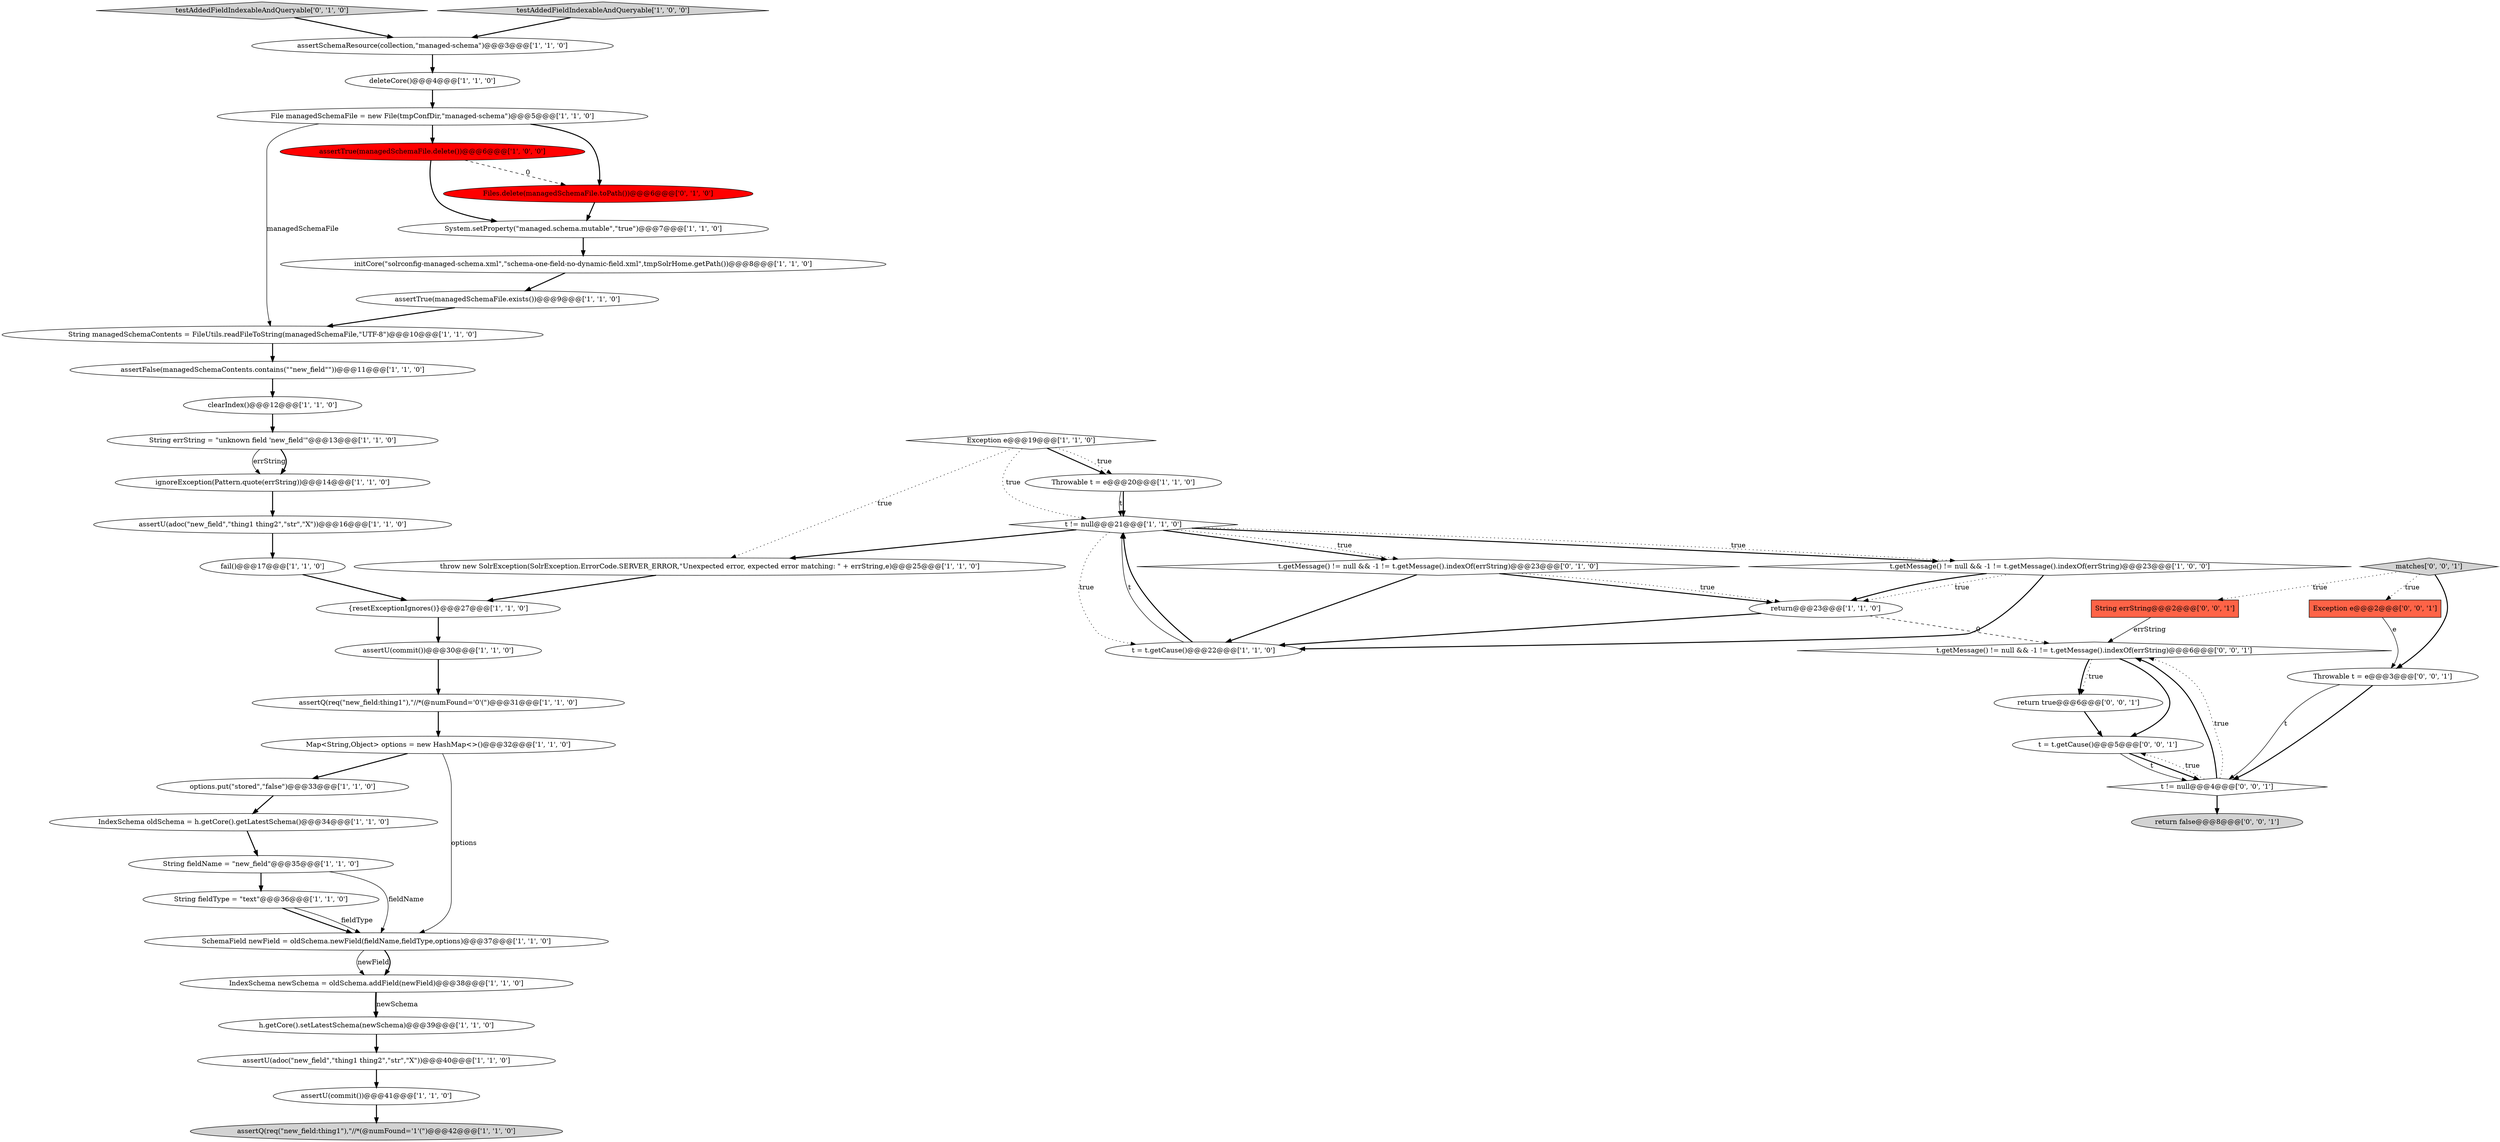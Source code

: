digraph {
33 [style = filled, label = "IndexSchema newSchema = oldSchema.addField(newField)@@@38@@@['1', '1', '0']", fillcolor = white, shape = ellipse image = "AAA0AAABBB1BBB"];
8 [style = filled, label = "String errString = \"unknown field 'new_field'\"@@@13@@@['1', '1', '0']", fillcolor = white, shape = ellipse image = "AAA0AAABBB1BBB"];
5 [style = filled, label = "initCore(\"solrconfig-managed-schema.xml\",\"schema-one-field-no-dynamic-field.xml\",tmpSolrHome.getPath())@@@8@@@['1', '1', '0']", fillcolor = white, shape = ellipse image = "AAA0AAABBB1BBB"];
25 [style = filled, label = "ignoreException(Pattern.quote(errString))@@@14@@@['1', '1', '0']", fillcolor = white, shape = ellipse image = "AAA0AAABBB1BBB"];
32 [style = filled, label = "{resetExceptionIgnores()}@@@27@@@['1', '1', '0']", fillcolor = white, shape = ellipse image = "AAA0AAABBB1BBB"];
36 [style = filled, label = "t.getMessage() != null && -1 != t.getMessage().indexOf(errString)@@@23@@@['0', '1', '0']", fillcolor = white, shape = diamond image = "AAA0AAABBB2BBB"];
40 [style = filled, label = "t != null@@@4@@@['0', '0', '1']", fillcolor = white, shape = diamond image = "AAA0AAABBB3BBB"];
10 [style = filled, label = "assertQ(req(\"new_field:thing1\"),\"//*(@numFound='1'(\")@@@42@@@['1', '1', '0']", fillcolor = lightgray, shape = ellipse image = "AAA0AAABBB1BBB"];
11 [style = filled, label = "fail()@@@17@@@['1', '1', '0']", fillcolor = white, shape = ellipse image = "AAA0AAABBB1BBB"];
23 [style = filled, label = "assertU(adoc(\"new_field\",\"thing1 thing2\",\"str\",\"X\"))@@@40@@@['1', '1', '0']", fillcolor = white, shape = ellipse image = "AAA0AAABBB1BBB"];
20 [style = filled, label = "h.getCore().setLatestSchema(newSchema)@@@39@@@['1', '1', '0']", fillcolor = white, shape = ellipse image = "AAA0AAABBB1BBB"];
2 [style = filled, label = "String managedSchemaContents = FileUtils.readFileToString(managedSchemaFile,\"UTF-8\")@@@10@@@['1', '1', '0']", fillcolor = white, shape = ellipse image = "AAA0AAABBB1BBB"];
24 [style = filled, label = "System.setProperty(\"managed.schema.mutable\",\"true\")@@@7@@@['1', '1', '0']", fillcolor = white, shape = ellipse image = "AAA0AAABBB1BBB"];
29 [style = filled, label = "return@@@23@@@['1', '1', '0']", fillcolor = white, shape = ellipse image = "AAA0AAABBB1BBB"];
41 [style = filled, label = "Exception e@@@2@@@['0', '0', '1']", fillcolor = tomato, shape = box image = "AAA0AAABBB3BBB"];
26 [style = filled, label = "assertQ(req(\"new_field:thing1\"),\"//*(@numFound='0'(\")@@@31@@@['1', '1', '0']", fillcolor = white, shape = ellipse image = "AAA0AAABBB1BBB"];
39 [style = filled, label = "return true@@@6@@@['0', '0', '1']", fillcolor = white, shape = ellipse image = "AAA0AAABBB3BBB"];
28 [style = filled, label = "String fieldName = \"new_field\"@@@35@@@['1', '1', '0']", fillcolor = white, shape = ellipse image = "AAA0AAABBB1BBB"];
12 [style = filled, label = "Throwable t = e@@@20@@@['1', '1', '0']", fillcolor = white, shape = ellipse image = "AAA0AAABBB1BBB"];
4 [style = filled, label = "assertTrue(managedSchemaFile.delete())@@@6@@@['1', '0', '0']", fillcolor = red, shape = ellipse image = "AAA1AAABBB1BBB"];
6 [style = filled, label = "assertU(commit())@@@41@@@['1', '1', '0']", fillcolor = white, shape = ellipse image = "AAA0AAABBB1BBB"];
42 [style = filled, label = "String errString@@@2@@@['0', '0', '1']", fillcolor = tomato, shape = box image = "AAA0AAABBB3BBB"];
22 [style = filled, label = "IndexSchema oldSchema = h.getCore().getLatestSchema()@@@34@@@['1', '1', '0']", fillcolor = white, shape = ellipse image = "AAA0AAABBB1BBB"];
30 [style = filled, label = "t = t.getCause()@@@22@@@['1', '1', '0']", fillcolor = white, shape = ellipse image = "AAA0AAABBB1BBB"];
37 [style = filled, label = "Files.delete(managedSchemaFile.toPath())@@@6@@@['0', '1', '0']", fillcolor = red, shape = ellipse image = "AAA1AAABBB2BBB"];
43 [style = filled, label = "Throwable t = e@@@3@@@['0', '0', '1']", fillcolor = white, shape = ellipse image = "AAA0AAABBB3BBB"];
21 [style = filled, label = "File managedSchemaFile = new File(tmpConfDir,\"managed-schema\")@@@5@@@['1', '1', '0']", fillcolor = white, shape = ellipse image = "AAA0AAABBB1BBB"];
44 [style = filled, label = "t = t.getCause()@@@5@@@['0', '0', '1']", fillcolor = white, shape = ellipse image = "AAA0AAABBB3BBB"];
38 [style = filled, label = "testAddedFieldIndexableAndQueryable['0', '1', '0']", fillcolor = lightgray, shape = diamond image = "AAA0AAABBB2BBB"];
7 [style = filled, label = "deleteCore()@@@4@@@['1', '1', '0']", fillcolor = white, shape = ellipse image = "AAA0AAABBB1BBB"];
45 [style = filled, label = "matches['0', '0', '1']", fillcolor = lightgray, shape = diamond image = "AAA0AAABBB3BBB"];
34 [style = filled, label = "clearIndex()@@@12@@@['1', '1', '0']", fillcolor = white, shape = ellipse image = "AAA0AAABBB1BBB"];
0 [style = filled, label = "t.getMessage() != null && -1 != t.getMessage().indexOf(errString)@@@23@@@['1', '0', '0']", fillcolor = white, shape = diamond image = "AAA0AAABBB1BBB"];
16 [style = filled, label = "t != null@@@21@@@['1', '1', '0']", fillcolor = white, shape = diamond image = "AAA0AAABBB1BBB"];
18 [style = filled, label = "testAddedFieldIndexableAndQueryable['1', '0', '0']", fillcolor = lightgray, shape = diamond image = "AAA0AAABBB1BBB"];
47 [style = filled, label = "return false@@@8@@@['0', '0', '1']", fillcolor = lightgray, shape = ellipse image = "AAA0AAABBB3BBB"];
46 [style = filled, label = "t.getMessage() != null && -1 != t.getMessage().indexOf(errString)@@@6@@@['0', '0', '1']", fillcolor = white, shape = diamond image = "AAA0AAABBB3BBB"];
13 [style = filled, label = "assertU(commit())@@@30@@@['1', '1', '0']", fillcolor = white, shape = ellipse image = "AAA0AAABBB1BBB"];
3 [style = filled, label = "assertU(adoc(\"new_field\",\"thing1 thing2\",\"str\",\"X\"))@@@16@@@['1', '1', '0']", fillcolor = white, shape = ellipse image = "AAA0AAABBB1BBB"];
31 [style = filled, label = "Exception e@@@19@@@['1', '1', '0']", fillcolor = white, shape = diamond image = "AAA0AAABBB1BBB"];
9 [style = filled, label = "assertTrue(managedSchemaFile.exists())@@@9@@@['1', '1', '0']", fillcolor = white, shape = ellipse image = "AAA0AAABBB1BBB"];
14 [style = filled, label = "options.put(\"stored\",\"false\")@@@33@@@['1', '1', '0']", fillcolor = white, shape = ellipse image = "AAA0AAABBB1BBB"];
17 [style = filled, label = "String fieldType = \"text\"@@@36@@@['1', '1', '0']", fillcolor = white, shape = ellipse image = "AAA0AAABBB1BBB"];
35 [style = filled, label = "assertSchemaResource(collection,\"managed-schema\")@@@3@@@['1', '1', '0']", fillcolor = white, shape = ellipse image = "AAA0AAABBB1BBB"];
19 [style = filled, label = "assertFalse(managedSchemaContents.contains(\"\"new_field\"\"))@@@11@@@['1', '1', '0']", fillcolor = white, shape = ellipse image = "AAA0AAABBB1BBB"];
15 [style = filled, label = "throw new SolrException(SolrException.ErrorCode.SERVER_ERROR,\"Unexpected error, expected error matching: \" + errString,e)@@@25@@@['1', '1', '0']", fillcolor = white, shape = ellipse image = "AAA0AAABBB1BBB"];
27 [style = filled, label = "Map<String,Object> options = new HashMap<>()@@@32@@@['1', '1', '0']", fillcolor = white, shape = ellipse image = "AAA0AAABBB1BBB"];
1 [style = filled, label = "SchemaField newField = oldSchema.newField(fieldName,fieldType,options)@@@37@@@['1', '1', '0']", fillcolor = white, shape = ellipse image = "AAA0AAABBB1BBB"];
46->44 [style = bold, label=""];
16->15 [style = bold, label=""];
0->30 [style = bold, label=""];
19->34 [style = bold, label=""];
16->0 [style = bold, label=""];
16->36 [style = bold, label=""];
2->19 [style = bold, label=""];
4->24 [style = bold, label=""];
37->24 [style = bold, label=""];
33->20 [style = bold, label=""];
17->1 [style = bold, label=""];
5->9 [style = bold, label=""];
27->14 [style = bold, label=""];
29->30 [style = bold, label=""];
39->44 [style = bold, label=""];
9->2 [style = bold, label=""];
36->29 [style = bold, label=""];
27->1 [style = solid, label="options"];
16->30 [style = dotted, label="true"];
8->25 [style = solid, label="errString"];
25->3 [style = bold, label=""];
14->22 [style = bold, label=""];
3->11 [style = bold, label=""];
44->40 [style = bold, label=""];
16->36 [style = dotted, label="true"];
29->46 [style = dashed, label="0"];
41->43 [style = solid, label="e"];
0->29 [style = bold, label=""];
11->32 [style = bold, label=""];
22->28 [style = bold, label=""];
12->16 [style = bold, label=""];
21->2 [style = solid, label="managedSchemaFile"];
34->8 [style = bold, label=""];
46->39 [style = bold, label=""];
31->16 [style = dotted, label="true"];
40->44 [style = dotted, label="true"];
45->41 [style = dotted, label="true"];
31->12 [style = bold, label=""];
44->40 [style = solid, label="t"];
43->40 [style = solid, label="t"];
24->5 [style = bold, label=""];
40->46 [style = bold, label=""];
40->46 [style = dotted, label="true"];
43->40 [style = bold, label=""];
1->33 [style = solid, label="newField"];
26->27 [style = bold, label=""];
36->30 [style = bold, label=""];
1->33 [style = bold, label=""];
21->37 [style = bold, label=""];
42->46 [style = solid, label="errString"];
0->29 [style = dotted, label="true"];
20->23 [style = bold, label=""];
45->43 [style = bold, label=""];
33->20 [style = solid, label="newSchema"];
16->0 [style = dotted, label="true"];
12->16 [style = solid, label="t"];
13->26 [style = bold, label=""];
23->6 [style = bold, label=""];
6->10 [style = bold, label=""];
40->47 [style = bold, label=""];
31->15 [style = dotted, label="true"];
18->35 [style = bold, label=""];
7->21 [style = bold, label=""];
28->17 [style = bold, label=""];
46->39 [style = dotted, label="true"];
45->42 [style = dotted, label="true"];
28->1 [style = solid, label="fieldName"];
36->29 [style = dotted, label="true"];
4->37 [style = dashed, label="0"];
32->13 [style = bold, label=""];
38->35 [style = bold, label=""];
30->16 [style = bold, label=""];
15->32 [style = bold, label=""];
8->25 [style = bold, label=""];
35->7 [style = bold, label=""];
30->16 [style = solid, label="t"];
17->1 [style = solid, label="fieldType"];
31->12 [style = dotted, label="true"];
21->4 [style = bold, label=""];
}
